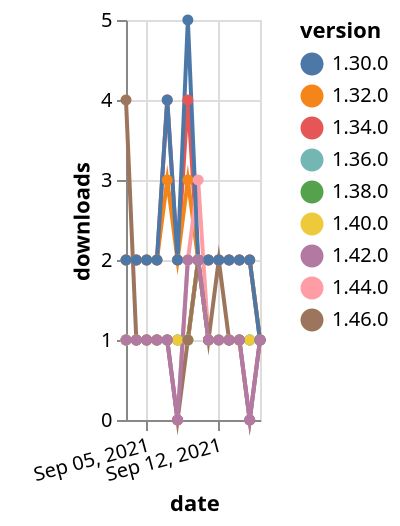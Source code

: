 {"$schema": "https://vega.github.io/schema/vega-lite/v5.json", "description": "A simple bar chart with embedded data.", "data": {"values": [{"date": "2021-09-03", "total": 2513, "delta": 2, "version": "1.34.0"}, {"date": "2021-09-04", "total": 2515, "delta": 2, "version": "1.34.0"}, {"date": "2021-09-05", "total": 2517, "delta": 2, "version": "1.34.0"}, {"date": "2021-09-06", "total": 2519, "delta": 2, "version": "1.34.0"}, {"date": "2021-09-07", "total": 2523, "delta": 4, "version": "1.34.0"}, {"date": "2021-09-08", "total": 2525, "delta": 2, "version": "1.34.0"}, {"date": "2021-09-09", "total": 2529, "delta": 4, "version": "1.34.0"}, {"date": "2021-09-10", "total": 2531, "delta": 2, "version": "1.34.0"}, {"date": "2021-09-11", "total": 2533, "delta": 2, "version": "1.34.0"}, {"date": "2021-09-12", "total": 2535, "delta": 2, "version": "1.34.0"}, {"date": "2021-09-13", "total": 2537, "delta": 2, "version": "1.34.0"}, {"date": "2021-09-14", "total": 2539, "delta": 2, "version": "1.34.0"}, {"date": "2021-09-15", "total": 2541, "delta": 2, "version": "1.34.0"}, {"date": "2021-09-16", "total": 2542, "delta": 1, "version": "1.34.0"}, {"date": "2021-09-03", "total": 2590, "delta": 2, "version": "1.32.0"}, {"date": "2021-09-04", "total": 2592, "delta": 2, "version": "1.32.0"}, {"date": "2021-09-05", "total": 2594, "delta": 2, "version": "1.32.0"}, {"date": "2021-09-06", "total": 2596, "delta": 2, "version": "1.32.0"}, {"date": "2021-09-07", "total": 2599, "delta": 3, "version": "1.32.0"}, {"date": "2021-09-08", "total": 2601, "delta": 2, "version": "1.32.0"}, {"date": "2021-09-09", "total": 2604, "delta": 3, "version": "1.32.0"}, {"date": "2021-09-10", "total": 2606, "delta": 2, "version": "1.32.0"}, {"date": "2021-09-11", "total": 2608, "delta": 2, "version": "1.32.0"}, {"date": "2021-09-12", "total": 2610, "delta": 2, "version": "1.32.0"}, {"date": "2021-09-13", "total": 2612, "delta": 2, "version": "1.32.0"}, {"date": "2021-09-14", "total": 2614, "delta": 2, "version": "1.32.0"}, {"date": "2021-09-15", "total": 2616, "delta": 2, "version": "1.32.0"}, {"date": "2021-09-16", "total": 2617, "delta": 1, "version": "1.32.0"}, {"date": "2021-09-03", "total": 179, "delta": 1, "version": "1.44.0"}, {"date": "2021-09-04", "total": 180, "delta": 1, "version": "1.44.0"}, {"date": "2021-09-05", "total": 181, "delta": 1, "version": "1.44.0"}, {"date": "2021-09-06", "total": 182, "delta": 1, "version": "1.44.0"}, {"date": "2021-09-07", "total": 183, "delta": 1, "version": "1.44.0"}, {"date": "2021-09-08", "total": 183, "delta": 0, "version": "1.44.0"}, {"date": "2021-09-09", "total": 185, "delta": 2, "version": "1.44.0"}, {"date": "2021-09-10", "total": 188, "delta": 3, "version": "1.44.0"}, {"date": "2021-09-11", "total": 189, "delta": 1, "version": "1.44.0"}, {"date": "2021-09-12", "total": 190, "delta": 1, "version": "1.44.0"}, {"date": "2021-09-13", "total": 191, "delta": 1, "version": "1.44.0"}, {"date": "2021-09-14", "total": 192, "delta": 1, "version": "1.44.0"}, {"date": "2021-09-15", "total": 192, "delta": 0, "version": "1.44.0"}, {"date": "2021-09-16", "total": 193, "delta": 1, "version": "1.44.0"}, {"date": "2021-09-03", "total": 203, "delta": 1, "version": "1.38.0"}, {"date": "2021-09-04", "total": 204, "delta": 1, "version": "1.38.0"}, {"date": "2021-09-05", "total": 205, "delta": 1, "version": "1.38.0"}, {"date": "2021-09-06", "total": 206, "delta": 1, "version": "1.38.0"}, {"date": "2021-09-07", "total": 207, "delta": 1, "version": "1.38.0"}, {"date": "2021-09-08", "total": 208, "delta": 1, "version": "1.38.0"}, {"date": "2021-09-09", "total": 209, "delta": 1, "version": "1.38.0"}, {"date": "2021-09-10", "total": 211, "delta": 2, "version": "1.38.0"}, {"date": "2021-09-11", "total": 212, "delta": 1, "version": "1.38.0"}, {"date": "2021-09-12", "total": 213, "delta": 1, "version": "1.38.0"}, {"date": "2021-09-13", "total": 214, "delta": 1, "version": "1.38.0"}, {"date": "2021-09-14", "total": 215, "delta": 1, "version": "1.38.0"}, {"date": "2021-09-15", "total": 216, "delta": 1, "version": "1.38.0"}, {"date": "2021-09-16", "total": 217, "delta": 1, "version": "1.38.0"}, {"date": "2021-09-03", "total": 247, "delta": 1, "version": "1.36.0"}, {"date": "2021-09-04", "total": 248, "delta": 1, "version": "1.36.0"}, {"date": "2021-09-05", "total": 249, "delta": 1, "version": "1.36.0"}, {"date": "2021-09-06", "total": 250, "delta": 1, "version": "1.36.0"}, {"date": "2021-09-07", "total": 251, "delta": 1, "version": "1.36.0"}, {"date": "2021-09-08", "total": 252, "delta": 1, "version": "1.36.0"}, {"date": "2021-09-09", "total": 253, "delta": 1, "version": "1.36.0"}, {"date": "2021-09-10", "total": 255, "delta": 2, "version": "1.36.0"}, {"date": "2021-09-11", "total": 256, "delta": 1, "version": "1.36.0"}, {"date": "2021-09-12", "total": 257, "delta": 1, "version": "1.36.0"}, {"date": "2021-09-13", "total": 258, "delta": 1, "version": "1.36.0"}, {"date": "2021-09-14", "total": 259, "delta": 1, "version": "1.36.0"}, {"date": "2021-09-15", "total": 260, "delta": 1, "version": "1.36.0"}, {"date": "2021-09-16", "total": 261, "delta": 1, "version": "1.36.0"}, {"date": "2021-09-03", "total": 188, "delta": 1, "version": "1.40.0"}, {"date": "2021-09-04", "total": 189, "delta": 1, "version": "1.40.0"}, {"date": "2021-09-05", "total": 190, "delta": 1, "version": "1.40.0"}, {"date": "2021-09-06", "total": 191, "delta": 1, "version": "1.40.0"}, {"date": "2021-09-07", "total": 192, "delta": 1, "version": "1.40.0"}, {"date": "2021-09-08", "total": 193, "delta": 1, "version": "1.40.0"}, {"date": "2021-09-09", "total": 194, "delta": 1, "version": "1.40.0"}, {"date": "2021-09-10", "total": 196, "delta": 2, "version": "1.40.0"}, {"date": "2021-09-11", "total": 197, "delta": 1, "version": "1.40.0"}, {"date": "2021-09-12", "total": 198, "delta": 1, "version": "1.40.0"}, {"date": "2021-09-13", "total": 199, "delta": 1, "version": "1.40.0"}, {"date": "2021-09-14", "total": 200, "delta": 1, "version": "1.40.0"}, {"date": "2021-09-15", "total": 201, "delta": 1, "version": "1.40.0"}, {"date": "2021-09-16", "total": 202, "delta": 1, "version": "1.40.0"}, {"date": "2021-09-03", "total": 121, "delta": 4, "version": "1.46.0"}, {"date": "2021-09-04", "total": 122, "delta": 1, "version": "1.46.0"}, {"date": "2021-09-05", "total": 123, "delta": 1, "version": "1.46.0"}, {"date": "2021-09-06", "total": 124, "delta": 1, "version": "1.46.0"}, {"date": "2021-09-07", "total": 125, "delta": 1, "version": "1.46.0"}, {"date": "2021-09-08", "total": 125, "delta": 0, "version": "1.46.0"}, {"date": "2021-09-09", "total": 126, "delta": 1, "version": "1.46.0"}, {"date": "2021-09-10", "total": 128, "delta": 2, "version": "1.46.0"}, {"date": "2021-09-11", "total": 129, "delta": 1, "version": "1.46.0"}, {"date": "2021-09-12", "total": 131, "delta": 2, "version": "1.46.0"}, {"date": "2021-09-13", "total": 132, "delta": 1, "version": "1.46.0"}, {"date": "2021-09-14", "total": 133, "delta": 1, "version": "1.46.0"}, {"date": "2021-09-15", "total": 133, "delta": 0, "version": "1.46.0"}, {"date": "2021-09-16", "total": 134, "delta": 1, "version": "1.46.0"}, {"date": "2021-09-03", "total": 3150, "delta": 2, "version": "1.30.0"}, {"date": "2021-09-04", "total": 3152, "delta": 2, "version": "1.30.0"}, {"date": "2021-09-05", "total": 3154, "delta": 2, "version": "1.30.0"}, {"date": "2021-09-06", "total": 3156, "delta": 2, "version": "1.30.0"}, {"date": "2021-09-07", "total": 3160, "delta": 4, "version": "1.30.0"}, {"date": "2021-09-08", "total": 3162, "delta": 2, "version": "1.30.0"}, {"date": "2021-09-09", "total": 3167, "delta": 5, "version": "1.30.0"}, {"date": "2021-09-10", "total": 3169, "delta": 2, "version": "1.30.0"}, {"date": "2021-09-11", "total": 3171, "delta": 2, "version": "1.30.0"}, {"date": "2021-09-12", "total": 3173, "delta": 2, "version": "1.30.0"}, {"date": "2021-09-13", "total": 3175, "delta": 2, "version": "1.30.0"}, {"date": "2021-09-14", "total": 3177, "delta": 2, "version": "1.30.0"}, {"date": "2021-09-15", "total": 3179, "delta": 2, "version": "1.30.0"}, {"date": "2021-09-16", "total": 3180, "delta": 1, "version": "1.30.0"}, {"date": "2021-09-03", "total": 159, "delta": 1, "version": "1.42.0"}, {"date": "2021-09-04", "total": 160, "delta": 1, "version": "1.42.0"}, {"date": "2021-09-05", "total": 161, "delta": 1, "version": "1.42.0"}, {"date": "2021-09-06", "total": 162, "delta": 1, "version": "1.42.0"}, {"date": "2021-09-07", "total": 163, "delta": 1, "version": "1.42.0"}, {"date": "2021-09-08", "total": 163, "delta": 0, "version": "1.42.0"}, {"date": "2021-09-09", "total": 165, "delta": 2, "version": "1.42.0"}, {"date": "2021-09-10", "total": 167, "delta": 2, "version": "1.42.0"}, {"date": "2021-09-11", "total": 168, "delta": 1, "version": "1.42.0"}, {"date": "2021-09-12", "total": 169, "delta": 1, "version": "1.42.0"}, {"date": "2021-09-13", "total": 170, "delta": 1, "version": "1.42.0"}, {"date": "2021-09-14", "total": 171, "delta": 1, "version": "1.42.0"}, {"date": "2021-09-15", "total": 171, "delta": 0, "version": "1.42.0"}, {"date": "2021-09-16", "total": 172, "delta": 1, "version": "1.42.0"}]}, "width": "container", "mark": {"type": "line", "point": {"filled": true}}, "encoding": {"x": {"field": "date", "type": "temporal", "timeUnit": "yearmonthdate", "title": "date", "axis": {"labelAngle": -15}}, "y": {"field": "delta", "type": "quantitative", "title": "downloads"}, "color": {"field": "version", "type": "nominal"}, "tooltip": {"field": "delta"}}}